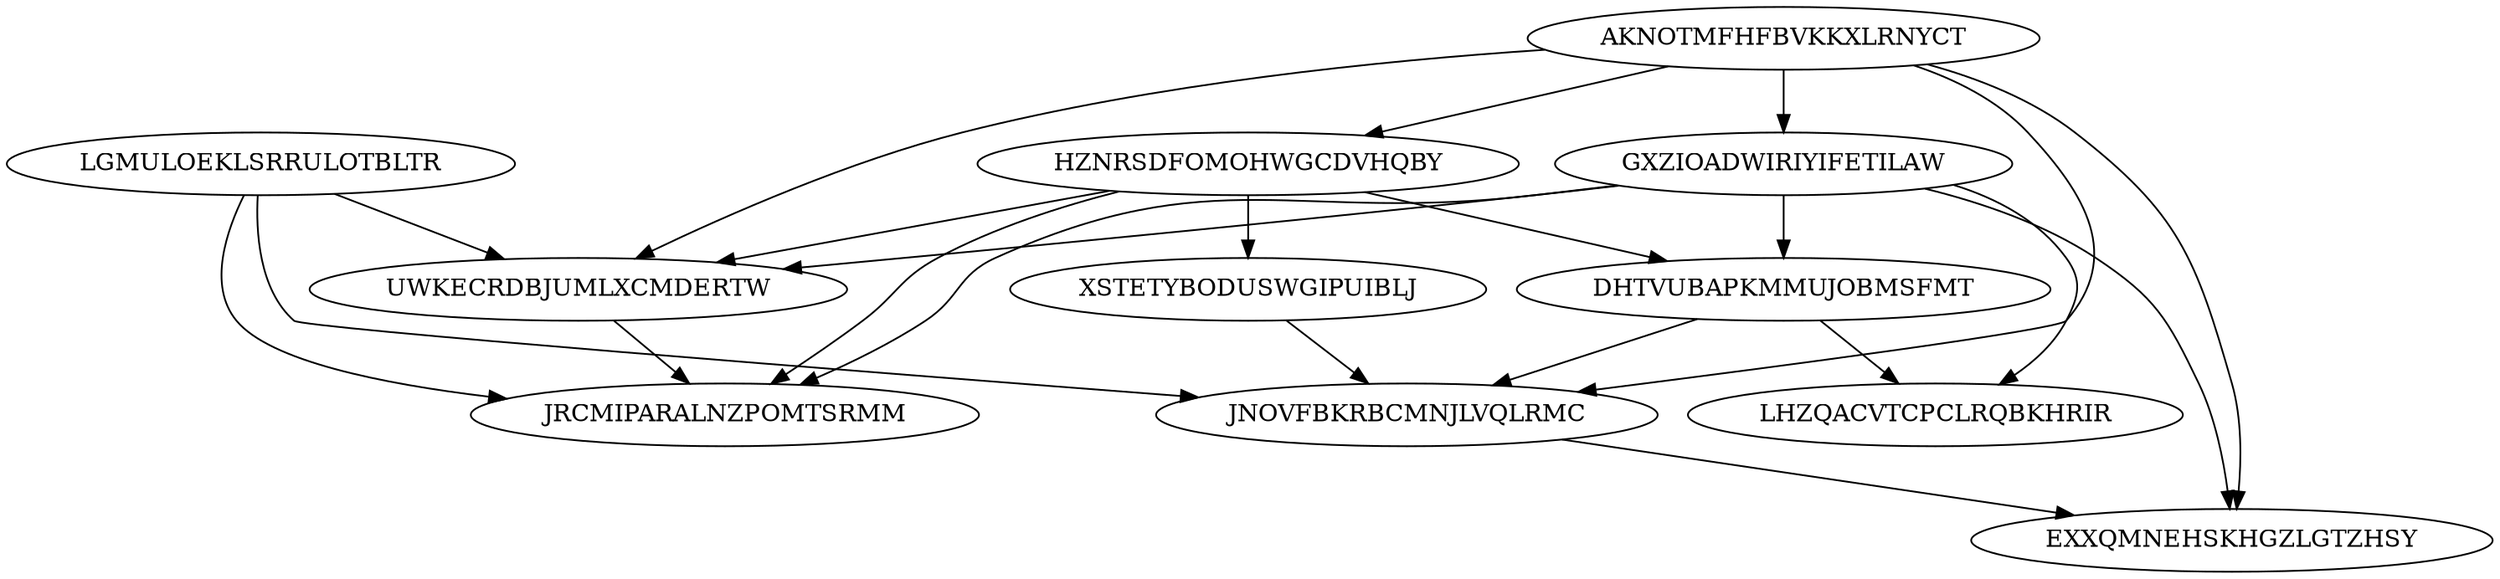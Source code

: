 digraph "N11M22" {
	AKNOTMFHFBVKKXLRNYCT			[Weight=16, Start=0, Processor=1];
	LGMULOEKLSRRULOTBLTR			[Weight=17, Start=0, Processor=2];
	GXZIOADWIRIYIFETILAW			[Weight=17, Start=28, Processor=2];
	HZNRSDFOMOHWGCDVHQBY			[Weight=18, Start=16, Processor=1];
	XSTETYBODUSWGIPUIBLJ			[Weight=20, Start=34, Processor=1];
	DHTVUBAPKMMUJOBMSFMT			[Weight=17, Start=45, Processor=2];
	UWKECRDBJUMLXCMDERTW			[Weight=13, Start=63, Processor=3];
	JNOVFBKRBCMNJLVQLRMC			[Weight=13, Start=65, Processor=2];
	JRCMIPARALNZPOMTSRMM			[Weight=15, Start=76, Processor=3];
	LHZQACVTCPCLRQBKHRIR			[Weight=16, Start=72, Processor=4];
	EXXQMNEHSKHGZLGTZHSY			[Weight=17, Start=78, Processor=2];
	HZNRSDFOMOHWGCDVHQBY -> JRCMIPARALNZPOMTSRMM		[Weight=10];
	GXZIOADWIRIYIFETILAW -> UWKECRDBJUMLXCMDERTW		[Weight=18];
	LGMULOEKLSRRULOTBLTR -> UWKECRDBJUMLXCMDERTW		[Weight=10];
	GXZIOADWIRIYIFETILAW -> EXXQMNEHSKHGZLGTZHSY		[Weight=20];
	LGMULOEKLSRRULOTBLTR -> JNOVFBKRBCMNJLVQLRMC		[Weight=13];
	GXZIOADWIRIYIFETILAW -> DHTVUBAPKMMUJOBMSFMT		[Weight=11];
	HZNRSDFOMOHWGCDVHQBY -> DHTVUBAPKMMUJOBMSFMT		[Weight=11];
	AKNOTMFHFBVKKXLRNYCT -> HZNRSDFOMOHWGCDVHQBY		[Weight=20];
	AKNOTMFHFBVKKXLRNYCT -> EXXQMNEHSKHGZLGTZHSY		[Weight=19];
	JNOVFBKRBCMNJLVQLRMC -> EXXQMNEHSKHGZLGTZHSY		[Weight=19];
	DHTVUBAPKMMUJOBMSFMT -> JNOVFBKRBCMNJLVQLRMC		[Weight=16];
	HZNRSDFOMOHWGCDVHQBY -> UWKECRDBJUMLXCMDERTW		[Weight=10];
	UWKECRDBJUMLXCMDERTW -> JRCMIPARALNZPOMTSRMM		[Weight=19];
	DHTVUBAPKMMUJOBMSFMT -> LHZQACVTCPCLRQBKHRIR		[Weight=10];
	AKNOTMFHFBVKKXLRNYCT -> UWKECRDBJUMLXCMDERTW		[Weight=19];
	XSTETYBODUSWGIPUIBLJ -> JNOVFBKRBCMNJLVQLRMC		[Weight=11];
	HZNRSDFOMOHWGCDVHQBY -> XSTETYBODUSWGIPUIBLJ		[Weight=12];
	GXZIOADWIRIYIFETILAW -> LHZQACVTCPCLRQBKHRIR		[Weight=17];
	GXZIOADWIRIYIFETILAW -> JRCMIPARALNZPOMTSRMM		[Weight=14];
	LGMULOEKLSRRULOTBLTR -> JRCMIPARALNZPOMTSRMM		[Weight=20];
	AKNOTMFHFBVKKXLRNYCT -> JNOVFBKRBCMNJLVQLRMC		[Weight=12];
	AKNOTMFHFBVKKXLRNYCT -> GXZIOADWIRIYIFETILAW		[Weight=12];
}
